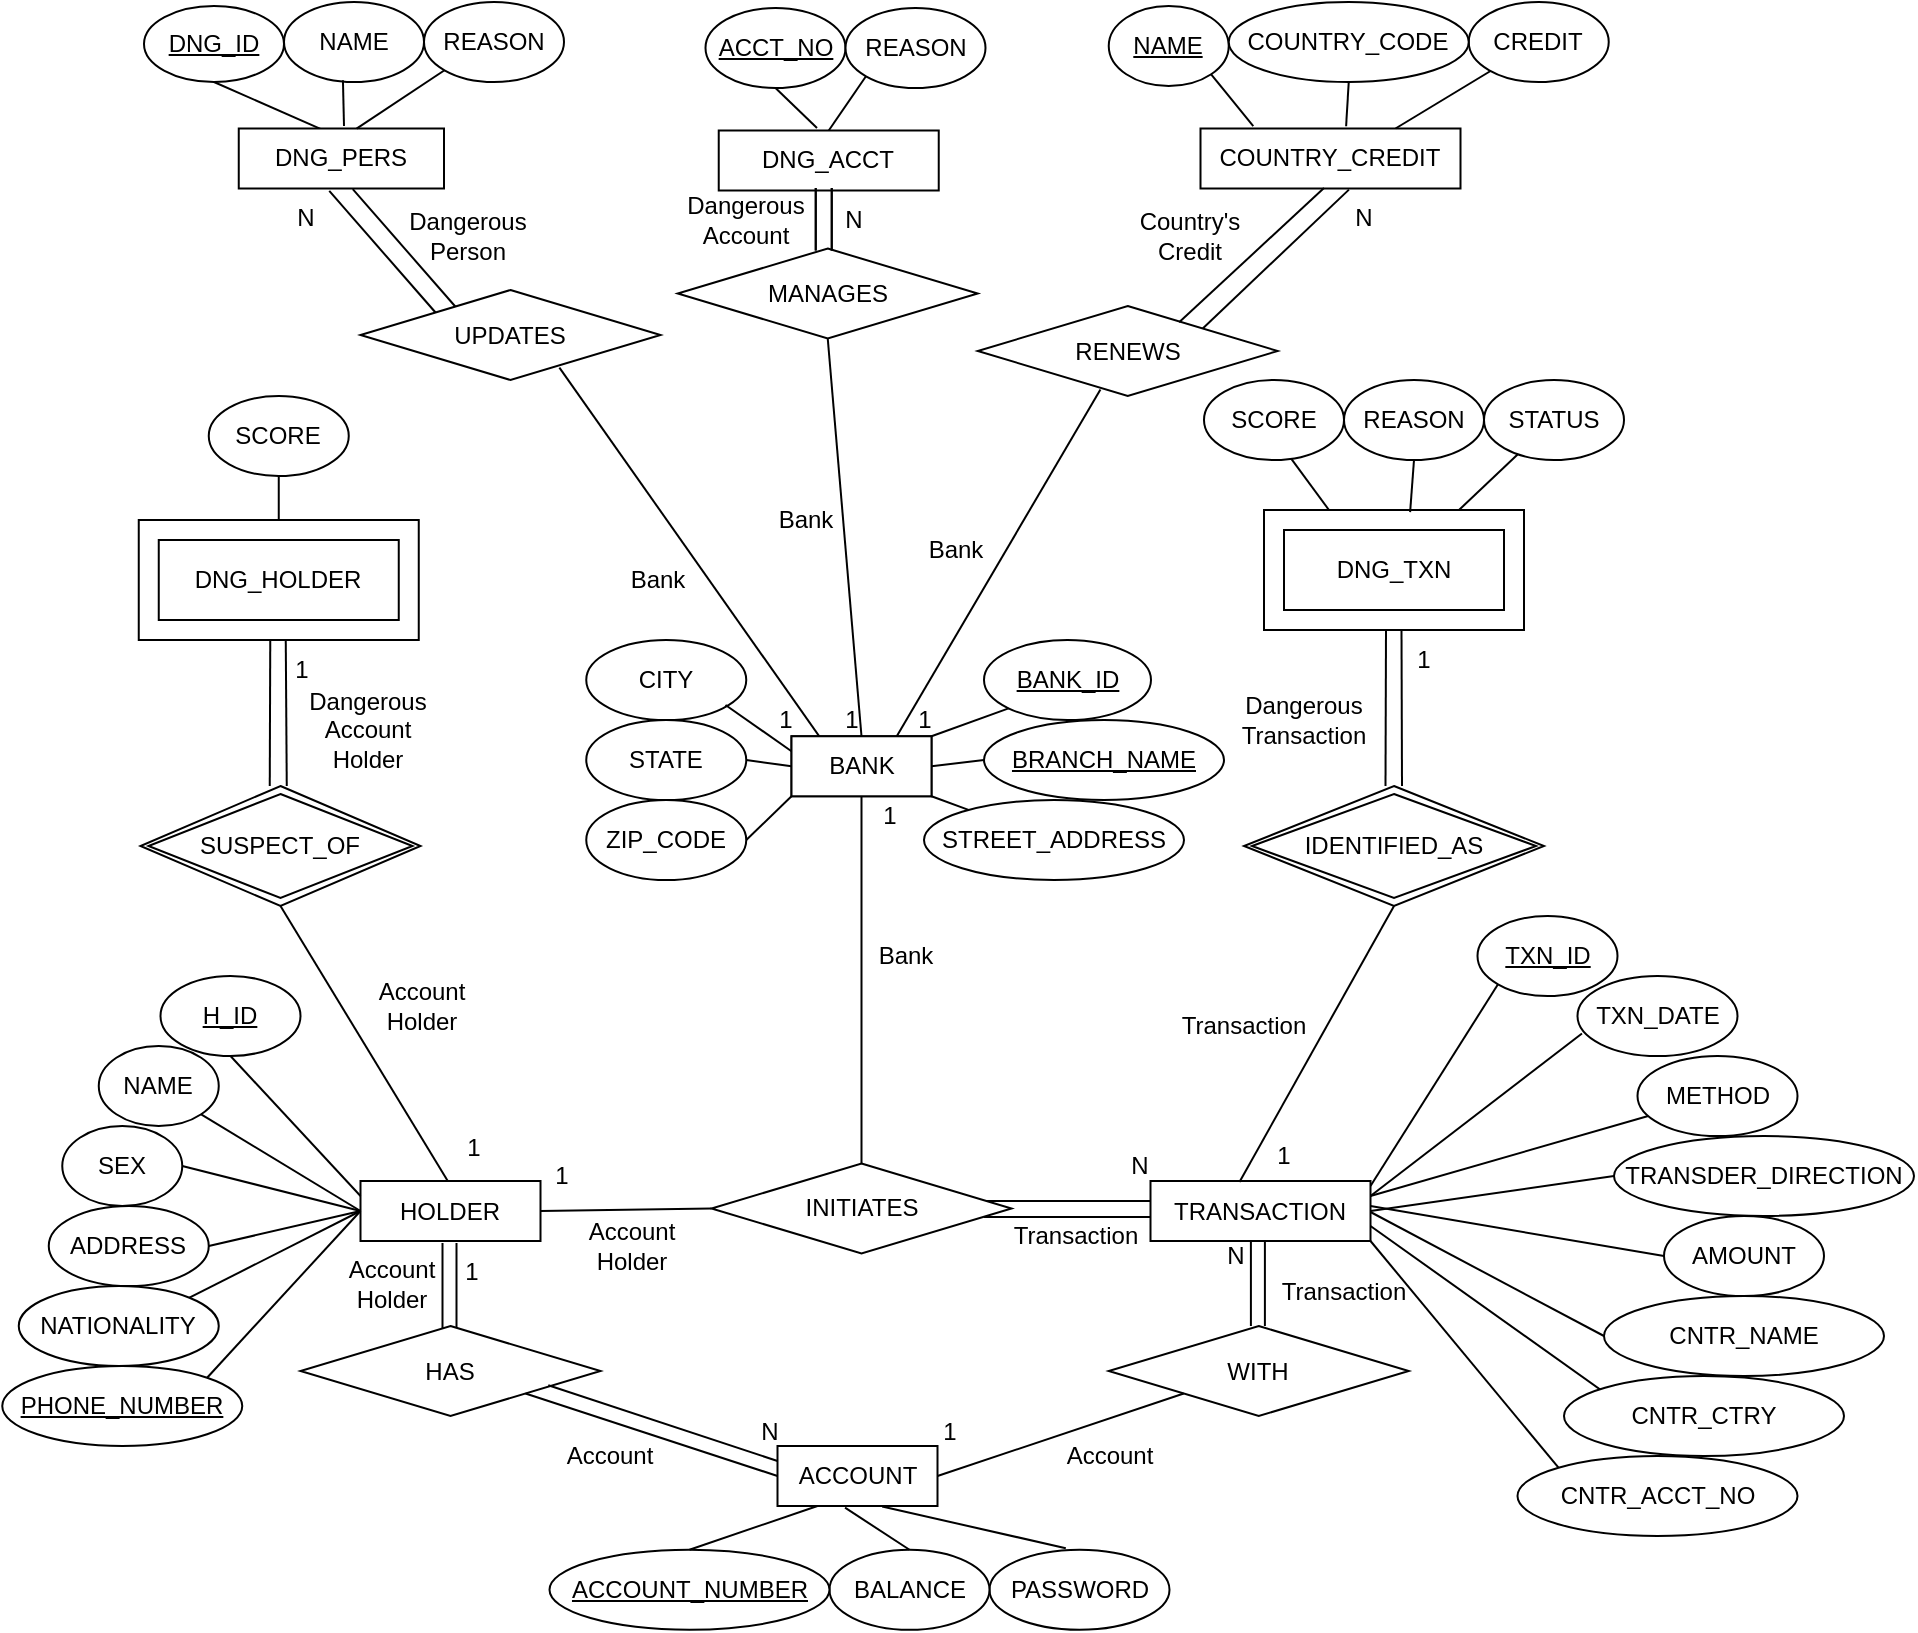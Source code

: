<mxfile>
    <diagram id="R2lEEEUBdFMjLlhIrx00" name="Page-1">
        <mxGraphModel dx="700" dy="696" grid="1" gridSize="10" guides="1" tooltips="1" connect="1" arrows="1" fold="1" page="1" pageScale="1" pageWidth="1600" pageHeight="1200" math="0" shadow="0" extFonts="Permanent Marker^https://fonts.googleapis.com/css?family=Permanent+Marker">
            <root>
                <mxCell id="0"/>
                <mxCell id="1" parent="0"/>
                <mxCell id="DN5Ws5FPOZln9WLRhXQ_-127" value="" style="endArrow=none;html=1;rounded=0;entryX=1;entryY=0.25;entryDx=0;entryDy=0;exitX=0.028;exitY=0.718;exitDx=0;exitDy=0;exitPerimeter=0;" parent="1" source="3yiW9DCszIMpmvs_9DkM-29" target="DN5Ws5FPOZln9WLRhXQ_-69" edge="1">
                    <mxGeometry width="50" height="50" relative="1" as="geometry">
                        <mxPoint x="1130" y="720" as="sourcePoint"/>
                        <mxPoint x="951.01" y="767.21" as="targetPoint"/>
                    </mxGeometry>
                </mxCell>
                <mxCell id="DN5Ws5FPOZln9WLRhXQ_-132" value="" style="endArrow=none;html=1;rounded=0;entryX=1;entryY=0.25;entryDx=0;entryDy=0;startArrow=none;" parent="1" source="3yiW9DCszIMpmvs_9DkM-31" target="DN5Ws5FPOZln9WLRhXQ_-69" edge="1">
                    <mxGeometry width="50" height="50" relative="1" as="geometry">
                        <mxPoint x="993.25" y="880" as="sourcePoint"/>
                        <mxPoint x="973.23" y="771.68" as="targetPoint"/>
                    </mxGeometry>
                </mxCell>
                <mxCell id="DN5Ws5FPOZln9WLRhXQ_-134" value="" style="endArrow=none;html=1;rounded=0;exitX=0;exitY=1;exitDx=0;exitDy=0;" parent="1" source="3yiW9DCszIMpmvs_9DkM-60" edge="1">
                    <mxGeometry width="50" height="50" relative="1" as="geometry">
                        <mxPoint x="833.25" y="690" as="sourcePoint"/>
                        <mxPoint x="1033.25" y="760" as="targetPoint"/>
                    </mxGeometry>
                </mxCell>
                <mxCell id="DN5Ws5FPOZln9WLRhXQ_-130" value="" style="endArrow=none;html=1;rounded=0;exitX=0.45;exitY=0.969;exitDx=0;exitDy=0;entryX=1;entryY=0.75;entryDx=0;entryDy=0;exitPerimeter=0;" parent="1" source="DN5Ws5FPOZln9WLRhXQ_-21" target="DN5Ws5FPOZln9WLRhXQ_-69" edge="1">
                    <mxGeometry width="50" height="50" relative="1" as="geometry">
                        <mxPoint x="1150.33" y="691.68" as="sourcePoint"/>
                        <mxPoint x="987.75" y="770" as="targetPoint"/>
                    </mxGeometry>
                </mxCell>
                <mxCell id="DN5Ws5FPOZln9WLRhXQ_-131" value="" style="endArrow=none;html=1;rounded=0;exitX=0;exitY=0.5;exitDx=0;exitDy=0;" parent="1" source="DN5Ws5FPOZln9WLRhXQ_-30" edge="1">
                    <mxGeometry width="50" height="50" relative="1" as="geometry">
                        <mxPoint x="1083.753" y="664.393" as="sourcePoint"/>
                        <mxPoint x="1033.25" y="773" as="targetPoint"/>
                    </mxGeometry>
                </mxCell>
                <mxCell id="3yiW9DCszIMpmvs_9DkM-1" value="HOLDER" style="rounded=0;whiteSpace=wrap;html=1;" parent="1" vertex="1">
                    <mxGeometry x="528.25" y="757.5" width="90" height="30" as="geometry"/>
                </mxCell>
                <mxCell id="3yiW9DCszIMpmvs_9DkM-3" value="COUNTRY_CREDIT" style="rounded=0;whiteSpace=wrap;html=1;" parent="1" vertex="1">
                    <mxGeometry x="948.25" y="231.25" width="130" height="30" as="geometry"/>
                </mxCell>
                <mxCell id="3yiW9DCszIMpmvs_9DkM-6" value="ACCOUNT" style="rounded=0;whiteSpace=wrap;html=1;" parent="1" vertex="1">
                    <mxGeometry x="736.75" y="890" width="80" height="30" as="geometry"/>
                </mxCell>
                <mxCell id="3yiW9DCszIMpmvs_9DkM-7" value="BANK" style="rounded=0;whiteSpace=wrap;html=1;" parent="1" vertex="1">
                    <mxGeometry x="743.75" y="535.13" width="70" height="30" as="geometry"/>
                </mxCell>
                <mxCell id="3yiW9DCszIMpmvs_9DkM-12" value="H_ID" style="ellipse;whiteSpace=wrap;html=1;rounded=0;shadow=0;labelBackgroundColor=none;labelBorderColor=none;sketch=0;fontStyle=4" parent="1" vertex="1">
                    <mxGeometry x="428.25" y="655" width="70" height="40" as="geometry"/>
                </mxCell>
                <mxCell id="3yiW9DCszIMpmvs_9DkM-13" value="NAME" style="ellipse;whiteSpace=wrap;html=1;rounded=0;shadow=0;labelBackgroundColor=none;labelBorderColor=none;sketch=0;" parent="1" vertex="1">
                    <mxGeometry x="397.38" y="690" width="60" height="40" as="geometry"/>
                </mxCell>
                <mxCell id="3yiW9DCszIMpmvs_9DkM-14" value="NATIONALITY" style="ellipse;whiteSpace=wrap;html=1;rounded=0;shadow=0;labelBackgroundColor=none;labelBorderColor=none;sketch=0;" parent="1" vertex="1">
                    <mxGeometry x="357.38" y="810" width="100" height="40" as="geometry"/>
                </mxCell>
                <mxCell id="3yiW9DCszIMpmvs_9DkM-27" value="PASSWORD" style="ellipse;whiteSpace=wrap;html=1;rounded=0;shadow=0;labelBackgroundColor=none;labelBorderColor=none;sketch=0;" parent="1" vertex="1">
                    <mxGeometry x="842.75" y="941.87" width="90" height="40" as="geometry"/>
                </mxCell>
                <mxCell id="3yiW9DCszIMpmvs_9DkM-29" value="TXN_DATE" style="ellipse;whiteSpace=wrap;html=1;rounded=0;shadow=0;labelBackgroundColor=none;labelBorderColor=none;sketch=0;" parent="1" vertex="1">
                    <mxGeometry x="1136.75" y="655" width="80" height="40" as="geometry"/>
                </mxCell>
                <mxCell id="3yiW9DCszIMpmvs_9DkM-30" value="AMOUNT" style="ellipse;whiteSpace=wrap;html=1;rounded=0;shadow=0;labelBackgroundColor=none;labelBorderColor=none;sketch=0;" parent="1" vertex="1">
                    <mxGeometry x="1180" y="775" width="80" height="40" as="geometry"/>
                </mxCell>
                <mxCell id="3yiW9DCszIMpmvs_9DkM-56" value="" style="endArrow=none;html=1;rounded=0;exitX=0.5;exitY=1;exitDx=0;exitDy=0;entryX=0.423;entryY=0.044;entryDx=0;entryDy=0;entryPerimeter=0;" parent="1" source="DN5Ws5FPOZln9WLRhXQ_-254" target="DN5Ws5FPOZln9WLRhXQ_-88" edge="1">
                    <mxGeometry width="50" height="50" relative="1" as="geometry">
                        <mxPoint x="693.25" y="72.5" as="sourcePoint"/>
                        <mxPoint x="510" y="230" as="targetPoint"/>
                        <Array as="points"/>
                    </mxGeometry>
                </mxCell>
                <mxCell id="3yiW9DCszIMpmvs_9DkM-60" value="TXN_ID" style="ellipse;whiteSpace=wrap;html=1;rounded=0;shadow=0;labelBackgroundColor=none;labelBorderColor=none;sketch=0;fontStyle=4" parent="1" vertex="1">
                    <mxGeometry x="1086.75" y="625" width="70" height="40" as="geometry"/>
                </mxCell>
                <mxCell id="7zT6gZfM_LvfLLDX_BZt-2" value="" style="endArrow=none;html=1;rounded=0;exitX=0;exitY=0.5;exitDx=0;exitDy=0;entryX=1;entryY=0.5;entryDx=0;entryDy=0;" parent="1" source="3yiW9DCszIMpmvs_9DkM-1" target="7zT6gZfM_LvfLLDX_BZt-7" edge="1">
                    <mxGeometry width="50" height="50" relative="1" as="geometry">
                        <mxPoint x="488.25" y="773.75" as="sourcePoint"/>
                        <mxPoint x="428.25" y="718.75" as="targetPoint"/>
                    </mxGeometry>
                </mxCell>
                <mxCell id="7zT6gZfM_LvfLLDX_BZt-3" value="" style="endArrow=none;html=1;rounded=0;exitX=0.5;exitY=1;exitDx=0;exitDy=0;entryX=0;entryY=0.25;entryDx=0;entryDy=0;" parent="1" source="3yiW9DCszIMpmvs_9DkM-12" target="3yiW9DCszIMpmvs_9DkM-1" edge="1">
                    <mxGeometry width="50" height="50" relative="1" as="geometry">
                        <mxPoint x="538.25" y="1093.75" as="sourcePoint"/>
                        <mxPoint x="488.25" y="773.75" as="targetPoint"/>
                    </mxGeometry>
                </mxCell>
                <mxCell id="7zT6gZfM_LvfLLDX_BZt-4" value="" style="endArrow=none;html=1;rounded=0;entryX=0;entryY=0.5;entryDx=0;entryDy=0;exitX=1;exitY=0;exitDx=0;exitDy=0;" parent="1" source="3yiW9DCszIMpmvs_9DkM-14" target="3yiW9DCszIMpmvs_9DkM-1" edge="1">
                    <mxGeometry width="50" height="50" relative="1" as="geometry">
                        <mxPoint x="433.25" y="804" as="sourcePoint"/>
                        <mxPoint x="488.25" y="781.25" as="targetPoint"/>
                    </mxGeometry>
                </mxCell>
                <mxCell id="7zT6gZfM_LvfLLDX_BZt-6" value="PHONE_NUMBER" style="ellipse;whiteSpace=wrap;html=1;fontStyle=4" parent="1" vertex="1">
                    <mxGeometry x="349.13" y="850" width="120" height="40" as="geometry"/>
                </mxCell>
                <mxCell id="7zT6gZfM_LvfLLDX_BZt-7" value="ADDRESS" style="ellipse;whiteSpace=wrap;html=1;rounded=0;shadow=0;labelBackgroundColor=none;labelBorderColor=none;sketch=0;" parent="1" vertex="1">
                    <mxGeometry x="372.38" y="770" width="80" height="40" as="geometry"/>
                </mxCell>
                <mxCell id="7zT6gZfM_LvfLLDX_BZt-8" value="" style="endArrow=none;html=1;rounded=0;exitX=0;exitY=0.5;exitDx=0;exitDy=0;entryX=1;entryY=0;entryDx=0;entryDy=0;" parent="1" source="3yiW9DCszIMpmvs_9DkM-1" target="7zT6gZfM_LvfLLDX_BZt-6" edge="1">
                    <mxGeometry width="50" height="50" relative="1" as="geometry">
                        <mxPoint x="523.25" y="780" as="sourcePoint"/>
                        <mxPoint x="443.25" y="823.75" as="targetPoint"/>
                    </mxGeometry>
                </mxCell>
                <mxCell id="7zT6gZfM_LvfLLDX_BZt-10" value="" style="endArrow=none;html=1;rounded=0;exitX=1;exitY=1;exitDx=0;exitDy=0;entryX=0;entryY=0.5;entryDx=0;entryDy=0;" parent="1" source="3yiW9DCszIMpmvs_9DkM-13" target="3yiW9DCszIMpmvs_9DkM-1" edge="1">
                    <mxGeometry width="50" height="50" relative="1" as="geometry">
                        <mxPoint x="648.25" y="1123.75" as="sourcePoint"/>
                        <mxPoint x="488.25" y="773.75" as="targetPoint"/>
                    </mxGeometry>
                </mxCell>
                <mxCell id="7zT6gZfM_LvfLLDX_BZt-33" value="BALANCE" style="ellipse;whiteSpace=wrap;html=1;" parent="1" vertex="1">
                    <mxGeometry x="762.75" y="941.87" width="80" height="40" as="geometry"/>
                </mxCell>
                <mxCell id="7zT6gZfM_LvfLLDX_BZt-34" value="&lt;span style=&quot;text-decoration-line: underline;&quot;&gt;ACCOUNT_NUMBER&lt;/span&gt;" style="ellipse;whiteSpace=wrap;html=1;" parent="1" vertex="1">
                    <mxGeometry x="622.75" y="941.87" width="140" height="40" as="geometry"/>
                </mxCell>
                <mxCell id="7zT6gZfM_LvfLLDX_BZt-38" value="" style="endArrow=none;html=1;rounded=0;exitX=0.5;exitY=0;exitDx=0;exitDy=0;entryX=0.422;entryY=1.028;entryDx=0;entryDy=0;entryPerimeter=0;" parent="1" source="7zT6gZfM_LvfLLDX_BZt-33" target="3yiW9DCszIMpmvs_9DkM-6" edge="1">
                    <mxGeometry width="50" height="50" relative="1" as="geometry">
                        <mxPoint x="414.75" y="935" as="sourcePoint"/>
                        <mxPoint x="759" y="951.87" as="targetPoint"/>
                    </mxGeometry>
                </mxCell>
                <mxCell id="7zT6gZfM_LvfLLDX_BZt-39" value="" style="endArrow=none;html=1;rounded=0;exitX=0.5;exitY=0;exitDx=0;exitDy=0;entryX=0.25;entryY=1;entryDx=0;entryDy=0;" parent="1" source="7zT6gZfM_LvfLLDX_BZt-34" target="3yiW9DCszIMpmvs_9DkM-6" edge="1">
                    <mxGeometry width="50" height="50" relative="1" as="geometry">
                        <mxPoint x="399.23" y="1068.98" as="sourcePoint"/>
                        <mxPoint x="742" y="921.87" as="targetPoint"/>
                    </mxGeometry>
                </mxCell>
                <mxCell id="7zT6gZfM_LvfLLDX_BZt-76" value="RENEWS" style="rhombus;whiteSpace=wrap;html=1;rounded=0;shadow=0;labelBackgroundColor=none;labelBorderColor=none;sketch=0;" parent="1" vertex="1">
                    <mxGeometry x="836.87" y="320" width="150" height="45" as="geometry"/>
                </mxCell>
                <mxCell id="DN5Ws5FPOZln9WLRhXQ_-19" value="CNTR_ACCT_NO" style="ellipse;whiteSpace=wrap;html=1;rounded=0;shadow=0;labelBackgroundColor=none;labelBorderColor=none;sketch=0;" parent="1" vertex="1">
                    <mxGeometry x="1106.75" y="895" width="140" height="40" as="geometry"/>
                </mxCell>
                <mxCell id="DN5Ws5FPOZln9WLRhXQ_-21" value="CNTR_CTRY" style="ellipse;whiteSpace=wrap;html=1;rounded=0;shadow=0;labelBackgroundColor=none;labelBorderColor=none;sketch=0;" parent="1" vertex="1">
                    <mxGeometry x="1130" y="855" width="140" height="40" as="geometry"/>
                </mxCell>
                <mxCell id="DN5Ws5FPOZln9WLRhXQ_-30" value="CNTR_NAME" style="ellipse;whiteSpace=wrap;html=1;rounded=0;shadow=0;labelBackgroundColor=none;labelBorderColor=none;sketch=0;" parent="1" vertex="1">
                    <mxGeometry x="1150" y="815" width="140" height="40" as="geometry"/>
                </mxCell>
                <mxCell id="DN5Ws5FPOZln9WLRhXQ_-37" value="NAME" style="ellipse;whiteSpace=wrap;html=1;rounded=0;shadow=0;labelBackgroundColor=none;labelBorderColor=none;sketch=0;" parent="1" vertex="1">
                    <mxGeometry x="490" y="168" width="70" height="40" as="geometry"/>
                </mxCell>
                <mxCell id="DN5Ws5FPOZln9WLRhXQ_-51" value="" style="endArrow=none;html=1;rounded=0;exitX=0.5;exitY=1;exitDx=0;exitDy=0;entryX=0.663;entryY=0.862;entryDx=0;entryDy=0;entryPerimeter=0;" parent="1" source="3yiW9DCszIMpmvs_9DkM-7" target="DN5Ws5FPOZln9WLRhXQ_-99" edge="1">
                    <mxGeometry width="50" height="50" relative="1" as="geometry">
                        <mxPoint x="747.12" y="38.13" as="sourcePoint"/>
                        <mxPoint x="649.12" y="89.38" as="targetPoint"/>
                    </mxGeometry>
                </mxCell>
                <mxCell id="DN5Ws5FPOZln9WLRhXQ_-52" value="" style="endArrow=none;html=1;rounded=0;exitX=0.5;exitY=1;exitDx=0;exitDy=0;entryX=0.409;entryY=0.929;entryDx=0;entryDy=0;entryPerimeter=0;" parent="1" source="3yiW9DCszIMpmvs_9DkM-7" target="7zT6gZfM_LvfLLDX_BZt-76" edge="1">
                    <mxGeometry width="50" height="50" relative="1" as="geometry">
                        <mxPoint x="772.12" y="48.13" as="sourcePoint"/>
                        <mxPoint x="900" y="360" as="targetPoint"/>
                    </mxGeometry>
                </mxCell>
                <mxCell id="DN5Ws5FPOZln9WLRhXQ_-69" value="TRANSACTION" style="rounded=0;whiteSpace=wrap;html=1;" parent="1" vertex="1">
                    <mxGeometry x="923.25" y="757.5" width="110" height="30" as="geometry"/>
                </mxCell>
                <mxCell id="DN5Ws5FPOZln9WLRhXQ_-71" value="INITIATES" style="rhombus;whiteSpace=wrap;html=1;rounded=0;shadow=0;labelBackgroundColor=none;labelBorderColor=none;sketch=0;" parent="1" vertex="1">
                    <mxGeometry x="703.75" y="748.75" width="150" height="45" as="geometry"/>
                </mxCell>
                <mxCell id="DN5Ws5FPOZln9WLRhXQ_-72" value="" style="verticalLabelPosition=bottom;verticalAlign=top;html=1;shape=mxgraph.basic.frame;dx=10;" parent="1" vertex="1">
                    <mxGeometry x="417.38" y="427" width="140" height="60" as="geometry"/>
                </mxCell>
                <mxCell id="DN5Ws5FPOZln9WLRhXQ_-73" value="" style="verticalLabelPosition=bottom;verticalAlign=top;html=1;shape=mxgraph.basic.frame;dx=10;" parent="1" vertex="1">
                    <mxGeometry x="980" y="422" width="130" height="60" as="geometry"/>
                </mxCell>
                <mxCell id="DN5Ws5FPOZln9WLRhXQ_-74" value="HAS" style="rhombus;whiteSpace=wrap;html=1;rounded=0;shadow=0;labelBackgroundColor=none;labelBorderColor=none;sketch=0;" parent="1" vertex="1">
                    <mxGeometry x="498.25" y="830" width="150" height="45" as="geometry"/>
                </mxCell>
                <mxCell id="DN5Ws5FPOZln9WLRhXQ_-75" value="DNG_HOLDER" style="text;html=1;strokeColor=none;fillColor=none;align=center;verticalAlign=middle;whiteSpace=wrap;rounded=0;" parent="1" vertex="1">
                    <mxGeometry x="457.38" y="442" width="60" height="30" as="geometry"/>
                </mxCell>
                <mxCell id="DN5Ws5FPOZln9WLRhXQ_-76" value="DNG_TXN" style="text;html=1;strokeColor=none;fillColor=none;align=center;verticalAlign=middle;whiteSpace=wrap;rounded=0;" parent="1" vertex="1">
                    <mxGeometry x="1014.5" y="437" width="60" height="30" as="geometry"/>
                </mxCell>
                <mxCell id="DN5Ws5FPOZln9WLRhXQ_-77" value="DNG_ACCT" style="rounded=0;whiteSpace=wrap;html=1;" parent="1" vertex="1">
                    <mxGeometry x="707.37" y="232.25" width="110" height="30" as="geometry"/>
                </mxCell>
                <mxCell id="DN5Ws5FPOZln9WLRhXQ_-86" value="" style="endArrow=none;html=1;rounded=0;exitX=0.5;exitY=1;exitDx=0;exitDy=0;entryX=0.5;entryY=0;entryDx=0;entryDy=0;" parent="1" edge="1">
                    <mxGeometry width="50" height="50" relative="1" as="geometry">
                        <mxPoint x="755.87" y="261.0" as="sourcePoint"/>
                        <mxPoint x="755.87" y="292.25" as="targetPoint"/>
                    </mxGeometry>
                </mxCell>
                <mxCell id="DN5Ws5FPOZln9WLRhXQ_-88" value="DNG_PERS" style="rounded=0;whiteSpace=wrap;html=1;" parent="1" vertex="1">
                    <mxGeometry x="467.38" y="231.25" width="102.62" height="30" as="geometry"/>
                </mxCell>
                <mxCell id="DN5Ws5FPOZln9WLRhXQ_-99" value="UPDATES" style="rhombus;whiteSpace=wrap;html=1;rounded=0;shadow=0;labelBackgroundColor=none;labelBorderColor=none;sketch=0;" parent="1" vertex="1">
                    <mxGeometry x="528.25" y="312" width="150" height="45" as="geometry"/>
                </mxCell>
                <mxCell id="DN5Ws5FPOZln9WLRhXQ_-107" value="MANAGES" style="rhombus;whiteSpace=wrap;html=1;rounded=0;shadow=0;labelBackgroundColor=none;labelBorderColor=none;sketch=0;" parent="1" vertex="1">
                    <mxGeometry x="686.87" y="291.25" width="150" height="45" as="geometry"/>
                </mxCell>
                <mxCell id="DN5Ws5FPOZln9WLRhXQ_-114" value="SUSPECT_OF" style="shape=rhombus;double=1;perimeter=rhombusPerimeter;whiteSpace=wrap;html=1;align=center;" parent="1" vertex="1">
                    <mxGeometry x="418.25" y="560" width="140" height="60" as="geometry"/>
                </mxCell>
                <mxCell id="DN5Ws5FPOZln9WLRhXQ_-115" value="IDENTIFIED_AS" style="shape=rhombus;double=1;perimeter=rhombusPerimeter;whiteSpace=wrap;html=1;align=center;" parent="1" vertex="1">
                    <mxGeometry x="970" y="560" width="150" height="60" as="geometry"/>
                </mxCell>
                <mxCell id="DN5Ws5FPOZln9WLRhXQ_-122" value="" style="endArrow=none;html=1;rounded=0;entryX=0.5;entryY=0;entryDx=0;entryDy=0;" parent="1" edge="1">
                    <mxGeometry width="50" height="50" relative="1" as="geometry">
                        <mxPoint x="576.25" y="788.5" as="sourcePoint"/>
                        <mxPoint x="576.25" y="831" as="targetPoint"/>
                    </mxGeometry>
                </mxCell>
                <mxCell id="DN5Ws5FPOZln9WLRhXQ_-124" value="" style="endArrow=none;html=1;rounded=0;exitX=1;exitY=0.5;exitDx=0;exitDy=0;entryX=0;entryY=0.5;entryDx=0;entryDy=0;" parent="1" source="3yiW9DCszIMpmvs_9DkM-1" target="DN5Ws5FPOZln9WLRhXQ_-71" edge="1">
                    <mxGeometry width="50" height="50" relative="1" as="geometry">
                        <mxPoint x="553.25" y="680" as="sourcePoint"/>
                        <mxPoint x="605.75" y="767.5" as="targetPoint"/>
                    </mxGeometry>
                </mxCell>
                <mxCell id="DN5Ws5FPOZln9WLRhXQ_-125" value="" style="endArrow=none;html=1;rounded=0;exitX=1;exitY=0.5;exitDx=0;exitDy=0;entryX=0;entryY=0.5;entryDx=0;entryDy=0;" parent="1" edge="1">
                    <mxGeometry width="50" height="50" relative="1" as="geometry">
                        <mxPoint x="841" y="767.5" as="sourcePoint"/>
                        <mxPoint x="923.25" y="767.5" as="targetPoint"/>
                    </mxGeometry>
                </mxCell>
                <mxCell id="DN5Ws5FPOZln9WLRhXQ_-126" value="" style="endArrow=none;html=1;rounded=0;exitX=0;exitY=0.5;exitDx=0;exitDy=0;" parent="1" source="3yiW9DCszIMpmvs_9DkM-30" edge="1">
                    <mxGeometry width="50" height="50" relative="1" as="geometry">
                        <mxPoint x="1140" y="780" as="sourcePoint"/>
                        <mxPoint x="1033.25" y="770" as="targetPoint"/>
                    </mxGeometry>
                </mxCell>
                <mxCell id="DN5Ws5FPOZln9WLRhXQ_-128" value="" style="endArrow=none;html=1;rounded=0;exitX=0;exitY=0;exitDx=0;exitDy=0;entryX=1;entryY=1;entryDx=0;entryDy=0;" parent="1" source="DN5Ws5FPOZln9WLRhXQ_-19" target="DN5Ws5FPOZln9WLRhXQ_-69" edge="1">
                    <mxGeometry width="50" height="50" relative="1" as="geometry">
                        <mxPoint x="923.25" y="690" as="sourcePoint"/>
                        <mxPoint x="973.23" y="771.68" as="targetPoint"/>
                    </mxGeometry>
                </mxCell>
                <mxCell id="DN5Ws5FPOZln9WLRhXQ_-129" value="" style="endArrow=none;html=1;rounded=0;exitX=0;exitY=0.5;exitDx=0;exitDy=0;entryX=1;entryY=0.5;entryDx=0;entryDy=0;" parent="1" source="tzNfzf9yp9ZlYdevH18b-5" target="DN5Ws5FPOZln9WLRhXQ_-69" edge="1">
                    <mxGeometry width="50" height="50" relative="1" as="geometry">
                        <mxPoint x="1243.25" y="770" as="sourcePoint"/>
                        <mxPoint x="987.75" y="770" as="targetPoint"/>
                    </mxGeometry>
                </mxCell>
                <mxCell id="DN5Ws5FPOZln9WLRhXQ_-138" value="" style="endArrow=none;html=1;rounded=0;entryX=0.375;entryY=0.056;entryDx=0;entryDy=0;entryPerimeter=0;" parent="1" edge="1">
                    <mxGeometry width="50" height="50" relative="1" as="geometry">
                        <mxPoint x="1041" y="482" as="sourcePoint"/>
                        <mxPoint x="1040.75" y="560" as="targetPoint"/>
                    </mxGeometry>
                </mxCell>
                <mxCell id="DN5Ws5FPOZln9WLRhXQ_-139" value="" style="endArrow=none;html=1;rounded=0;" parent="1" edge="1">
                    <mxGeometry width="50" height="50" relative="1" as="geometry">
                        <mxPoint x="1048.75" y="482" as="sourcePoint"/>
                        <mxPoint x="1049" y="560" as="targetPoint"/>
                    </mxGeometry>
                </mxCell>
                <mxCell id="DN5Ws5FPOZln9WLRhXQ_-143" value="" style="endArrow=none;html=1;rounded=0;entryX=0.375;entryY=0.056;entryDx=0;entryDy=0;entryPerimeter=0;exitX=0.5;exitY=1;exitDx=0;exitDy=0;" parent="1" source="DN5Ws5FPOZln9WLRhXQ_-114" edge="1">
                    <mxGeometry width="50" height="50" relative="1" as="geometry">
                        <mxPoint x="572.13" y="595.82" as="sourcePoint"/>
                        <mxPoint x="571.88" y="757.5" as="targetPoint"/>
                    </mxGeometry>
                </mxCell>
                <mxCell id="DN5Ws5FPOZln9WLRhXQ_-145" value="" style="endArrow=none;html=1;rounded=0;entryX=0.375;entryY=0.056;entryDx=0;entryDy=0;entryPerimeter=0;" parent="1" edge="1">
                    <mxGeometry width="50" height="50" relative="1" as="geometry">
                        <mxPoint x="483.13" y="487" as="sourcePoint"/>
                        <mxPoint x="482.88" y="560" as="targetPoint"/>
                    </mxGeometry>
                </mxCell>
                <mxCell id="DN5Ws5FPOZln9WLRhXQ_-146" value="" style="endArrow=none;html=1;rounded=0;" parent="1" edge="1">
                    <mxGeometry width="50" height="50" relative="1" as="geometry">
                        <mxPoint x="490.88" y="487" as="sourcePoint"/>
                        <mxPoint x="491.38" y="560" as="targetPoint"/>
                    </mxGeometry>
                </mxCell>
                <mxCell id="DN5Ws5FPOZln9WLRhXQ_-151" value="" style="endArrow=none;html=1;rounded=0;exitX=0.5;exitY=1;exitDx=0;exitDy=0;" parent="1" source="DN5Ws5FPOZln9WLRhXQ_-233" edge="1">
                    <mxGeometry width="50" height="50" relative="1" as="geometry">
                        <mxPoint x="884.87" y="280.75" as="sourcePoint"/>
                        <mxPoint x="756.5" y="231" as="targetPoint"/>
                    </mxGeometry>
                </mxCell>
                <mxCell id="DN5Ws5FPOZln9WLRhXQ_-153" value="" style="endArrow=none;html=1;rounded=0;exitX=1;exitY=1;exitDx=0;exitDy=0;entryX=0;entryY=0.5;entryDx=0;entryDy=0;" parent="1" source="DN5Ws5FPOZln9WLRhXQ_-74" target="3yiW9DCszIMpmvs_9DkM-6" edge="1">
                    <mxGeometry width="50" height="50" relative="1" as="geometry">
                        <mxPoint x="569.5" y="875" as="sourcePoint"/>
                        <mxPoint x="730" y="940" as="targetPoint"/>
                    </mxGeometry>
                </mxCell>
                <mxCell id="DN5Ws5FPOZln9WLRhXQ_-154" value="" style="endArrow=none;html=1;rounded=0;entryX=0.654;entryY=1.008;entryDx=0;entryDy=0;exitX=0.424;exitY=-0.019;exitDx=0;exitDy=0;exitPerimeter=0;entryPerimeter=0;" parent="1" source="3yiW9DCszIMpmvs_9DkM-27" target="3yiW9DCszIMpmvs_9DkM-6" edge="1">
                    <mxGeometry width="50" height="50" relative="1" as="geometry">
                        <mxPoint x="492.25" y="961.87" as="sourcePoint"/>
                        <mxPoint x="547.25" y="899.37" as="targetPoint"/>
                    </mxGeometry>
                </mxCell>
                <mxCell id="DN5Ws5FPOZln9WLRhXQ_-156" value="" style="endArrow=none;html=1;rounded=0;entryX=0.375;entryY=0.056;entryDx=0;entryDy=0;entryPerimeter=0;exitX=0.5;exitY=1;exitDx=0;exitDy=0;" parent="1" source="DN5Ws5FPOZln9WLRhXQ_-115" edge="1">
                    <mxGeometry width="50" height="50" relative="1" as="geometry">
                        <mxPoint x="970" y="630" as="sourcePoint"/>
                        <mxPoint x="967.75" y="758" as="targetPoint"/>
                    </mxGeometry>
                </mxCell>
                <mxCell id="DN5Ws5FPOZln9WLRhXQ_-158" value="" style="endArrow=none;html=1;rounded=0;exitX=0.5;exitY=1;exitDx=0;exitDy=0;entryX=0.5;entryY=0;entryDx=0;entryDy=0;" parent="1" edge="1">
                    <mxGeometry width="50" height="50" relative="1" as="geometry">
                        <mxPoint x="763.87" y="261.0" as="sourcePoint"/>
                        <mxPoint x="763.87" y="292.25" as="targetPoint"/>
                    </mxGeometry>
                </mxCell>
                <mxCell id="DN5Ws5FPOZln9WLRhXQ_-159" value="" style="endArrow=none;html=1;rounded=0;entryX=0.658;entryY=0.115;entryDx=0;entryDy=0;entryPerimeter=0;" parent="1" edge="1">
                    <mxGeometry width="50" height="50" relative="1" as="geometry">
                        <mxPoint x="1010" y="261" as="sourcePoint"/>
                        <mxPoint x="937.57" y="328.175" as="targetPoint"/>
                    </mxGeometry>
                </mxCell>
                <mxCell id="DN5Ws5FPOZln9WLRhXQ_-160" value="" style="endArrow=none;html=1;rounded=0;exitX=1;exitY=0.5;exitDx=0;exitDy=0;entryX=0;entryY=0.5;entryDx=0;entryDy=0;" parent="1" edge="1">
                    <mxGeometry width="50" height="50" relative="1" as="geometry">
                        <mxPoint x="840" y="775.5" as="sourcePoint"/>
                        <mxPoint x="923" y="775.5" as="targetPoint"/>
                    </mxGeometry>
                </mxCell>
                <mxCell id="DN5Ws5FPOZln9WLRhXQ_-162" value="" style="endArrow=none;html=1;rounded=0;entryX=0.5;entryY=0;entryDx=0;entryDy=0;exitX=0.5;exitY=1;exitDx=0;exitDy=0;" parent="1" source="DN5Ws5FPOZln9WLRhXQ_-222" target="DN5Ws5FPOZln9WLRhXQ_-71" edge="1">
                    <mxGeometry width="50" height="50" relative="1" as="geometry">
                        <mxPoint x="780" y="560" as="sourcePoint"/>
                        <mxPoint x="781.75" y="748.75" as="targetPoint"/>
                    </mxGeometry>
                </mxCell>
                <mxCell id="DN5Ws5FPOZln9WLRhXQ_-165" value="" style="endArrow=none;html=1;rounded=0;entryX=0;entryY=0.25;entryDx=0;entryDy=0;exitX=0.826;exitY=0.658;exitDx=0;exitDy=0;exitPerimeter=0;" parent="1" source="DN5Ws5FPOZln9WLRhXQ_-74" target="3yiW9DCszIMpmvs_9DkM-6" edge="1">
                    <mxGeometry width="50" height="50" relative="1" as="geometry">
                        <mxPoint x="630" y="860" as="sourcePoint"/>
                        <mxPoint x="740" y="940" as="targetPoint"/>
                    </mxGeometry>
                </mxCell>
                <mxCell id="DN5Ws5FPOZln9WLRhXQ_-166" value="" style="endArrow=none;html=1;rounded=0;entryX=0.5;entryY=0;entryDx=0;entryDy=0;" parent="1" edge="1">
                    <mxGeometry width="50" height="50" relative="1" as="geometry">
                        <mxPoint x="569.25" y="788.5" as="sourcePoint"/>
                        <mxPoint x="569.25" y="831" as="targetPoint"/>
                    </mxGeometry>
                </mxCell>
                <mxCell id="DN5Ws5FPOZln9WLRhXQ_-173" value="" style="endArrow=none;html=1;rounded=0;entryX=0.5;entryY=0;entryDx=0;entryDy=0;entryPerimeter=0;exitX=0.5;exitY=1;exitDx=0;exitDy=0;" parent="1" source="DN5Ws5FPOZln9WLRhXQ_-174" target="DN5Ws5FPOZln9WLRhXQ_-72" edge="1">
                    <mxGeometry width="50" height="50" relative="1" as="geometry">
                        <mxPoint x="540" y="410" as="sourcePoint"/>
                        <mxPoint x="522.16" y="436.1" as="targetPoint"/>
                    </mxGeometry>
                </mxCell>
                <mxCell id="DN5Ws5FPOZln9WLRhXQ_-174" value="SCORE" style="ellipse;whiteSpace=wrap;html=1;rounded=0;shadow=0;labelBackgroundColor=none;labelBorderColor=none;sketch=0;" parent="1" vertex="1">
                    <mxGeometry x="452.38" y="365" width="70" height="40" as="geometry"/>
                </mxCell>
                <mxCell id="DN5Ws5FPOZln9WLRhXQ_-176" value="" style="endArrow=none;html=1;rounded=0;exitX=0.5;exitY=1;exitDx=0;exitDy=0;entryX=0.562;entryY=0.018;entryDx=0;entryDy=0;entryPerimeter=0;" parent="1" source="DN5Ws5FPOZln9WLRhXQ_-179" target="DN5Ws5FPOZln9WLRhXQ_-73" edge="1">
                    <mxGeometry width="50" height="50" relative="1" as="geometry">
                        <mxPoint x="1073.25" y="382" as="sourcePoint"/>
                        <mxPoint x="1136.75" y="412" as="targetPoint"/>
                    </mxGeometry>
                </mxCell>
                <mxCell id="DN5Ws5FPOZln9WLRhXQ_-177" value="" style="endArrow=none;html=1;rounded=0;exitX=0.616;exitY=0.968;exitDx=0;exitDy=0;entryX=0;entryY=0;entryDx=32.5;entryDy=0;entryPerimeter=0;exitPerimeter=0;" parent="1" source="DN5Ws5FPOZln9WLRhXQ_-178" target="DN5Ws5FPOZln9WLRhXQ_-73" edge="1">
                    <mxGeometry width="50" height="50" relative="1" as="geometry">
                        <mxPoint x="1011.02" y="383.29" as="sourcePoint"/>
                        <mxPoint x="1033.31" y="422" as="targetPoint"/>
                    </mxGeometry>
                </mxCell>
                <mxCell id="DN5Ws5FPOZln9WLRhXQ_-178" value="SCORE" style="ellipse;whiteSpace=wrap;html=1;rounded=0;shadow=0;labelBackgroundColor=none;labelBorderColor=none;sketch=0;" parent="1" vertex="1">
                    <mxGeometry x="950" y="357" width="70" height="40" as="geometry"/>
                </mxCell>
                <mxCell id="DN5Ws5FPOZln9WLRhXQ_-179" value="REASON" style="ellipse;whiteSpace=wrap;html=1;rounded=0;shadow=0;labelBackgroundColor=none;labelBorderColor=none;sketch=0;" parent="1" vertex="1">
                    <mxGeometry x="1020" y="357" width="70" height="40" as="geometry"/>
                </mxCell>
                <mxCell id="DN5Ws5FPOZln9WLRhXQ_-180" value="1" style="text;html=1;strokeColor=none;fillColor=none;align=center;verticalAlign=middle;whiteSpace=wrap;rounded=0;" parent="1" vertex="1">
                    <mxGeometry x="469.13" y="487" width="60" height="30" as="geometry"/>
                </mxCell>
                <mxCell id="DN5Ws5FPOZln9WLRhXQ_-181" value="1" style="text;html=1;strokeColor=none;fillColor=none;align=center;verticalAlign=middle;whiteSpace=wrap;rounded=0;" parent="1" vertex="1">
                    <mxGeometry x="555" y="726.25" width="60" height="30" as="geometry"/>
                </mxCell>
                <mxCell id="DN5Ws5FPOZln9WLRhXQ_-182" value="1" style="text;html=1;strokeColor=none;fillColor=none;align=center;verticalAlign=middle;whiteSpace=wrap;rounded=0;" parent="1" vertex="1">
                    <mxGeometry x="1030" y="482" width="60" height="30" as="geometry"/>
                </mxCell>
                <mxCell id="DN5Ws5FPOZln9WLRhXQ_-183" value="1" style="text;html=1;strokeColor=none;fillColor=none;align=center;verticalAlign=middle;whiteSpace=wrap;rounded=0;" parent="1" vertex="1">
                    <mxGeometry x="960" y="730" width="60" height="30" as="geometry"/>
                </mxCell>
                <mxCell id="DN5Ws5FPOZln9WLRhXQ_-184" value="1" style="text;html=1;strokeColor=none;fillColor=none;align=center;verticalAlign=middle;whiteSpace=wrap;rounded=0;" parent="1" vertex="1">
                    <mxGeometry x="598.75" y="740" width="60" height="30" as="geometry"/>
                </mxCell>
                <mxCell id="DN5Ws5FPOZln9WLRhXQ_-185" value="1" style="text;html=1;strokeColor=none;fillColor=none;align=center;verticalAlign=middle;whiteSpace=wrap;rounded=0;" parent="1" vertex="1">
                    <mxGeometry x="762.75" y="560" width="60" height="30" as="geometry"/>
                </mxCell>
                <mxCell id="DN5Ws5FPOZln9WLRhXQ_-186" value="N" style="text;html=1;strokeColor=none;fillColor=none;align=center;verticalAlign=middle;whiteSpace=wrap;rounded=0;" parent="1" vertex="1">
                    <mxGeometry x="888.25" y="735" width="60" height="30" as="geometry"/>
                </mxCell>
                <mxCell id="DN5Ws5FPOZln9WLRhXQ_-188" value="N" style="text;html=1;strokeColor=none;fillColor=none;align=center;verticalAlign=middle;whiteSpace=wrap;rounded=0;" parent="1" vertex="1">
                    <mxGeometry x="702.75" y="867.5" width="60" height="30" as="geometry"/>
                </mxCell>
                <mxCell id="DN5Ws5FPOZln9WLRhXQ_-193" value="N" style="text;html=1;strokeColor=none;fillColor=none;align=center;verticalAlign=middle;whiteSpace=wrap;rounded=0;" parent="1" vertex="1">
                    <mxGeometry x="744.87" y="262.25" width="60" height="30" as="geometry"/>
                </mxCell>
                <mxCell id="3yiW9DCszIMpmvs_9DkM-31" value="METHOD" style="ellipse;whiteSpace=wrap;html=1;rounded=0;shadow=0;labelBackgroundColor=none;labelBorderColor=none;sketch=0;" parent="1" vertex="1">
                    <mxGeometry x="1166.75" y="695" width="80" height="40" as="geometry"/>
                </mxCell>
                <mxCell id="DN5Ws5FPOZln9WLRhXQ_-204" value="Account Holder" style="text;html=1;strokeColor=none;fillColor=none;align=center;verticalAlign=middle;whiteSpace=wrap;rounded=0;" parent="1" vertex="1">
                    <mxGeometry x="634.12" y="775" width="60" height="30" as="geometry"/>
                </mxCell>
                <mxCell id="DN5Ws5FPOZln9WLRhXQ_-206" value="Transaction" style="text;html=1;strokeColor=none;fillColor=none;align=center;verticalAlign=middle;whiteSpace=wrap;rounded=0;" parent="1" vertex="1">
                    <mxGeometry x="856.37" y="770" width="60" height="30" as="geometry"/>
                </mxCell>
                <mxCell id="DN5Ws5FPOZln9WLRhXQ_-208" value="Account Holder" style="text;html=1;strokeColor=none;fillColor=none;align=center;verticalAlign=middle;whiteSpace=wrap;rounded=0;" parent="1" vertex="1">
                    <mxGeometry x="529.13" y="655" width="60" height="30" as="geometry"/>
                </mxCell>
                <mxCell id="DN5Ws5FPOZln9WLRhXQ_-209" value="Dangerous&lt;br&gt;Account&lt;br&gt;Holder" style="text;html=1;strokeColor=none;fillColor=none;align=center;verticalAlign=middle;whiteSpace=wrap;rounded=0;" parent="1" vertex="1">
                    <mxGeometry x="502.38" y="517" width="60" height="30" as="geometry"/>
                </mxCell>
                <mxCell id="DN5Ws5FPOZln9WLRhXQ_-210" value="Dangerous&lt;br&gt;Transaction" style="text;html=1;strokeColor=none;fillColor=none;align=center;verticalAlign=middle;whiteSpace=wrap;rounded=0;" parent="1" vertex="1">
                    <mxGeometry x="970" y="512" width="60" height="30" as="geometry"/>
                </mxCell>
                <mxCell id="DN5Ws5FPOZln9WLRhXQ_-211" value="Transaction" style="text;html=1;strokeColor=none;fillColor=none;align=center;verticalAlign=middle;whiteSpace=wrap;rounded=0;" parent="1" vertex="1">
                    <mxGeometry x="940" y="665" width="60" height="30" as="geometry"/>
                </mxCell>
                <mxCell id="DN5Ws5FPOZln9WLRhXQ_-212" value="Account Holder" style="text;html=1;strokeColor=none;fillColor=none;align=center;verticalAlign=middle;whiteSpace=wrap;rounded=0;" parent="1" vertex="1">
                    <mxGeometry x="514.12" y="793.75" width="60" height="30" as="geometry"/>
                </mxCell>
                <mxCell id="DN5Ws5FPOZln9WLRhXQ_-213" value="Account" style="text;html=1;strokeColor=none;fillColor=none;align=center;verticalAlign=middle;whiteSpace=wrap;rounded=0;" parent="1" vertex="1">
                    <mxGeometry x="622.75" y="880" width="60" height="30" as="geometry"/>
                </mxCell>
                <mxCell id="DN5Ws5FPOZln9WLRhXQ_-214" value="Bank" style="text;html=1;strokeColor=none;fillColor=none;align=center;verticalAlign=middle;whiteSpace=wrap;rounded=0;" parent="1" vertex="1">
                    <mxGeometry x="770.75" y="629.62" width="60" height="30" as="geometry"/>
                </mxCell>
                <mxCell id="DN5Ws5FPOZln9WLRhXQ_-219" value="Dangerous&lt;br&gt;Account" style="text;html=1;strokeColor=none;fillColor=none;align=center;verticalAlign=middle;whiteSpace=wrap;rounded=0;" parent="1" vertex="1">
                    <mxGeometry x="694.12" y="262.25" width="54" height="30" as="geometry"/>
                </mxCell>
                <mxCell id="DN5Ws5FPOZln9WLRhXQ_-222" value="BANK" style="rounded=0;whiteSpace=wrap;html=1;" parent="1" vertex="1">
                    <mxGeometry x="743.75" y="535.13" width="70" height="30" as="geometry"/>
                </mxCell>
                <mxCell id="DN5Ws5FPOZln9WLRhXQ_-223" value="&lt;u&gt;NAME&lt;/u&gt;" style="ellipse;whiteSpace=wrap;html=1;rounded=0;shadow=0;labelBackgroundColor=none;labelBorderColor=none;sketch=0;" parent="1" vertex="1">
                    <mxGeometry x="902.37" y="170.0" width="60" height="40" as="geometry"/>
                </mxCell>
                <mxCell id="DN5Ws5FPOZln9WLRhXQ_-224" value="CREDIT" style="ellipse;whiteSpace=wrap;html=1;rounded=0;shadow=0;labelBackgroundColor=none;labelBorderColor=none;sketch=0;" parent="1" vertex="1">
                    <mxGeometry x="1082.37" y="168.0" width="70" height="40" as="geometry"/>
                </mxCell>
                <mxCell id="DN5Ws5FPOZln9WLRhXQ_-225" value="BANK_ID" style="ellipse;whiteSpace=wrap;html=1;rounded=0;shadow=0;labelBackgroundColor=none;labelBorderColor=none;sketch=0;fontStyle=4" parent="1" vertex="1">
                    <mxGeometry x="840" y="487" width="83.5" height="40" as="geometry"/>
                </mxCell>
                <mxCell id="DN5Ws5FPOZln9WLRhXQ_-226" value="&lt;u&gt;BRANCH_NAME&lt;/u&gt;" style="ellipse;whiteSpace=wrap;html=1;rounded=0;shadow=0;labelBackgroundColor=none;labelBorderColor=none;sketch=0;" parent="1" vertex="1">
                    <mxGeometry x="840" y="527" width="120" height="40" as="geometry"/>
                </mxCell>
                <mxCell id="DN5Ws5FPOZln9WLRhXQ_-227" value="" style="endArrow=none;html=1;rounded=0;exitX=0;exitY=0.5;exitDx=0;exitDy=0;entryX=1;entryY=0.5;entryDx=0;entryDy=0;" parent="1" source="DN5Ws5FPOZln9WLRhXQ_-226" target="DN5Ws5FPOZln9WLRhXQ_-222" edge="1">
                    <mxGeometry width="50" height="50" relative="1" as="geometry">
                        <mxPoint x="724" y="638.13" as="sourcePoint"/>
                        <mxPoint x="769" y="530.13" as="targetPoint"/>
                    </mxGeometry>
                </mxCell>
                <mxCell id="DN5Ws5FPOZln9WLRhXQ_-228" value="" style="endArrow=none;html=1;rounded=0;entryX=1;entryY=1;entryDx=0;entryDy=0;exitX=0.203;exitY=-0.038;exitDx=0;exitDy=0;exitPerimeter=0;" parent="1" source="3yiW9DCszIMpmvs_9DkM-3" target="DN5Ws5FPOZln9WLRhXQ_-223" edge="1">
                    <mxGeometry width="50" height="50" relative="1" as="geometry">
                        <mxPoint x="1000" y="220" as="sourcePoint"/>
                        <mxPoint x="1050" y="80" as="targetPoint"/>
                    </mxGeometry>
                </mxCell>
                <mxCell id="DN5Ws5FPOZln9WLRhXQ_-230" value="" style="endArrow=none;html=1;rounded=0;exitX=0;exitY=1;exitDx=0;exitDy=0;entryX=1;entryY=0;entryDx=0;entryDy=0;" parent="1" source="DN5Ws5FPOZln9WLRhXQ_-225" target="DN5Ws5FPOZln9WLRhXQ_-222" edge="1">
                    <mxGeometry width="50" height="50" relative="1" as="geometry">
                        <mxPoint x="779" y="540.13" as="sourcePoint"/>
                        <mxPoint x="789" y="555.13" as="targetPoint"/>
                    </mxGeometry>
                </mxCell>
                <mxCell id="DN5Ws5FPOZln9WLRhXQ_-233" value="&lt;u&gt;ACCT_NO&lt;/u&gt;" style="ellipse;whiteSpace=wrap;html=1;rounded=0;shadow=0;labelBackgroundColor=none;labelBorderColor=none;sketch=0;" parent="1" vertex="1">
                    <mxGeometry x="700.75" y="171.0" width="70" height="40" as="geometry"/>
                </mxCell>
                <mxCell id="DN5Ws5FPOZln9WLRhXQ_-234" value="" style="endArrow=none;html=1;rounded=0;entryX=0.5;entryY=1;entryDx=0;entryDy=0;exitX=0.5;exitY=0;exitDx=0;exitDy=0;" parent="1" source="DN5Ws5FPOZln9WLRhXQ_-222" target="DN5Ws5FPOZln9WLRhXQ_-107" edge="1">
                    <mxGeometry width="50" height="50" relative="1" as="geometry">
                        <mxPoint x="779" y="530" as="sourcePoint"/>
                        <mxPoint x="800" y="330" as="targetPoint"/>
                    </mxGeometry>
                </mxCell>
                <mxCell id="DN5Ws5FPOZln9WLRhXQ_-235" value="" style="endArrow=none;html=1;rounded=0;exitX=0.5;exitY=1;exitDx=0;exitDy=0;entryX=0.5;entryY=0;entryDx=0;entryDy=0;" parent="1" edge="1">
                    <mxGeometry width="50" height="50" relative="1" as="geometry">
                        <mxPoint x="755.87" y="261.0" as="sourcePoint"/>
                        <mxPoint x="755.87" y="292.25" as="targetPoint"/>
                    </mxGeometry>
                </mxCell>
                <mxCell id="DN5Ws5FPOZln9WLRhXQ_-236" value="" style="endArrow=none;html=1;rounded=0;entryX=0.56;entryY=-0.038;entryDx=0;entryDy=0;entryPerimeter=0;exitX=0.5;exitY=1;exitDx=0;exitDy=0;" parent="1" source="tzNfzf9yp9ZlYdevH18b-9" target="3yiW9DCszIMpmvs_9DkM-3" edge="1">
                    <mxGeometry width="50" height="50" relative="1" as="geometry">
                        <mxPoint x="1046" y="210" as="sourcePoint"/>
                        <mxPoint x="1068" y="72.5" as="targetPoint"/>
                    </mxGeometry>
                </mxCell>
                <mxCell id="DN5Ws5FPOZln9WLRhXQ_-240" value="" style="endArrow=none;html=1;rounded=0;exitX=0.5;exitY=1;exitDx=0;exitDy=0;entryX=0.5;entryY=0;entryDx=0;entryDy=0;" parent="1" edge="1">
                    <mxGeometry width="50" height="50" relative="1" as="geometry">
                        <mxPoint x="763.87" y="261.0" as="sourcePoint"/>
                        <mxPoint x="763.87" y="292.25" as="targetPoint"/>
                    </mxGeometry>
                </mxCell>
                <mxCell id="DN5Ws5FPOZln9WLRhXQ_-241" value="" style="endArrow=none;html=1;rounded=0;entryX=1;entryY=0;entryDx=0;entryDy=0;exitX=0.571;exitY=1.019;exitDx=0;exitDy=0;exitPerimeter=0;" parent="1" source="3yiW9DCszIMpmvs_9DkM-3" target="7zT6gZfM_LvfLLDX_BZt-76" edge="1">
                    <mxGeometry width="50" height="50" relative="1" as="geometry">
                        <mxPoint x="1016" y="269" as="sourcePoint"/>
                        <mxPoint x="956.87" y="330.25" as="targetPoint"/>
                    </mxGeometry>
                </mxCell>
                <mxCell id="DN5Ws5FPOZln9WLRhXQ_-254" value="DNG_ID" style="ellipse;whiteSpace=wrap;html=1;rounded=0;shadow=0;labelBackgroundColor=none;labelBorderColor=none;sketch=0;fontStyle=4" parent="1" vertex="1">
                    <mxGeometry x="420" y="170" width="70" height="38" as="geometry"/>
                </mxCell>
                <mxCell id="DN5Ws5FPOZln9WLRhXQ_-419" value="Account" style="text;html=1;strokeColor=none;fillColor=none;align=center;verticalAlign=middle;whiteSpace=wrap;rounded=0;" parent="1" vertex="1">
                    <mxGeometry x="872.75" y="880" width="60" height="30" as="geometry"/>
                </mxCell>
                <mxCell id="DN5Ws5FPOZln9WLRhXQ_-500" value="WITH" style="rhombus;whiteSpace=wrap;html=1;rounded=0;shadow=0;labelBackgroundColor=none;labelBorderColor=none;sketch=0;" parent="1" vertex="1">
                    <mxGeometry x="902.37" y="830" width="150" height="45" as="geometry"/>
                </mxCell>
                <mxCell id="DN5Ws5FPOZln9WLRhXQ_-501" value="" style="endArrow=none;html=1;rounded=0;entryX=0.5;entryY=0;entryDx=0;entryDy=0;" parent="1" edge="1">
                    <mxGeometry width="50" height="50" relative="1" as="geometry">
                        <mxPoint x="973.45" y="787.5" as="sourcePoint"/>
                        <mxPoint x="973.45" y="830" as="targetPoint"/>
                    </mxGeometry>
                </mxCell>
                <mxCell id="DN5Ws5FPOZln9WLRhXQ_-502" value="" style="endArrow=none;html=1;rounded=0;entryX=0.5;entryY=0;entryDx=0;entryDy=0;" parent="1" edge="1">
                    <mxGeometry width="50" height="50" relative="1" as="geometry">
                        <mxPoint x="980.45" y="787.5" as="sourcePoint"/>
                        <mxPoint x="980.45" y="830" as="targetPoint"/>
                    </mxGeometry>
                </mxCell>
                <mxCell id="DN5Ws5FPOZln9WLRhXQ_-503" value="" style="endArrow=none;html=1;rounded=0;entryX=1;entryY=0.5;entryDx=0;entryDy=0;exitX=0;exitY=1;exitDx=0;exitDy=0;" parent="1" source="DN5Ws5FPOZln9WLRhXQ_-500" target="3yiW9DCszIMpmvs_9DkM-6" edge="1">
                    <mxGeometry width="50" height="50" relative="1" as="geometry">
                        <mxPoint x="640" y="870" as="sourcePoint"/>
                        <mxPoint x="747.75" y="938.13" as="targetPoint"/>
                    </mxGeometry>
                </mxCell>
                <mxCell id="DN5Ws5FPOZln9WLRhXQ_-506" value="Transaction" style="text;html=1;strokeColor=none;fillColor=none;align=center;verticalAlign=middle;whiteSpace=wrap;rounded=0;" parent="1" vertex="1">
                    <mxGeometry x="990" y="797.5" width="60" height="30" as="geometry"/>
                </mxCell>
                <mxCell id="DN5Ws5FPOZln9WLRhXQ_-507" value="1" style="text;html=1;strokeColor=none;fillColor=none;align=center;verticalAlign=middle;whiteSpace=wrap;rounded=0;" parent="1" vertex="1">
                    <mxGeometry x="554.13" y="787.5" width="60" height="30" as="geometry"/>
                </mxCell>
                <mxCell id="DN5Ws5FPOZln9WLRhXQ_-508" value="N" style="text;html=1;strokeColor=none;fillColor=none;align=center;verticalAlign=middle;whiteSpace=wrap;rounded=0;" parent="1" vertex="1">
                    <mxGeometry x="936.37" y="780" width="60" height="30" as="geometry"/>
                </mxCell>
                <mxCell id="DN5Ws5FPOZln9WLRhXQ_-509" value="1" style="text;html=1;strokeColor=none;fillColor=none;align=center;verticalAlign=middle;whiteSpace=wrap;rounded=0;" parent="1" vertex="1">
                    <mxGeometry x="792.75" y="867.5" width="60" height="30" as="geometry"/>
                </mxCell>
                <mxCell id="DN5Ws5FPOZln9WLRhXQ_-514" value="" style="endArrow=none;html=1;rounded=0;entryX=0.441;entryY=1.04;entryDx=0;entryDy=0;entryPerimeter=0;exitX=0;exitY=0;exitDx=0;exitDy=0;" parent="1" source="DN5Ws5FPOZln9WLRhXQ_-99" target="DN5Ws5FPOZln9WLRhXQ_-88" edge="1">
                    <mxGeometry width="50" height="50" relative="1" as="geometry">
                        <mxPoint x="580" y="300" as="sourcePoint"/>
                        <mxPoint x="537.74" y="260.6" as="targetPoint"/>
                    </mxGeometry>
                </mxCell>
                <mxCell id="DN5Ws5FPOZln9WLRhXQ_-515" value="" style="endArrow=none;html=1;rounded=0;entryX=0.894;entryY=0.011;entryDx=0;entryDy=0;exitX=0.316;exitY=0.183;exitDx=0;exitDy=0;exitPerimeter=0;entryPerimeter=0;" parent="1" source="DN5Ws5FPOZln9WLRhXQ_-99" target="DN5Ws5FPOZln9WLRhXQ_-526" edge="1">
                    <mxGeometry width="50" height="50" relative="1" as="geometry">
                        <mxPoint x="600" y="310" as="sourcePoint"/>
                        <mxPoint x="580" y="270" as="targetPoint"/>
                    </mxGeometry>
                </mxCell>
                <mxCell id="DN5Ws5FPOZln9WLRhXQ_-518" value="" style="endArrow=none;html=1;rounded=0;exitX=0.421;exitY=0.978;exitDx=0;exitDy=0;exitPerimeter=0;" parent="1" source="DN5Ws5FPOZln9WLRhXQ_-37" edge="1">
                    <mxGeometry width="50" height="50" relative="1" as="geometry">
                        <mxPoint x="517.38" y="220" as="sourcePoint"/>
                        <mxPoint x="520" y="230" as="targetPoint"/>
                        <Array as="points"/>
                    </mxGeometry>
                </mxCell>
                <mxCell id="DN5Ws5FPOZln9WLRhXQ_-521" value="Bank" style="text;html=1;strokeColor=none;fillColor=none;align=center;verticalAlign=middle;whiteSpace=wrap;rounded=0;" parent="1" vertex="1">
                    <mxGeometry x="647.37" y="442" width="60" height="30" as="geometry"/>
                </mxCell>
                <mxCell id="DN5Ws5FPOZln9WLRhXQ_-522" value="Bank" style="text;html=1;strokeColor=none;fillColor=none;align=center;verticalAlign=middle;whiteSpace=wrap;rounded=0;" parent="1" vertex="1">
                    <mxGeometry x="721.13" y="412" width="60" height="30" as="geometry"/>
                </mxCell>
                <mxCell id="DN5Ws5FPOZln9WLRhXQ_-523" value="Bank" style="text;html=1;strokeColor=none;fillColor=none;align=center;verticalAlign=middle;whiteSpace=wrap;rounded=0;" parent="1" vertex="1">
                    <mxGeometry x="796.37" y="427" width="60" height="30" as="geometry"/>
                </mxCell>
                <mxCell id="DN5Ws5FPOZln9WLRhXQ_-524" value="Dangerous&lt;br&gt;Person" style="text;html=1;strokeColor=none;fillColor=none;align=center;verticalAlign=middle;whiteSpace=wrap;rounded=0;" parent="1" vertex="1">
                    <mxGeometry x="555" y="270" width="54" height="30" as="geometry"/>
                </mxCell>
                <mxCell id="DN5Ws5FPOZln9WLRhXQ_-525" value="Country's&lt;br&gt;Credit" style="text;html=1;strokeColor=none;fillColor=none;align=center;verticalAlign=middle;whiteSpace=wrap;rounded=0;" parent="1" vertex="1">
                    <mxGeometry x="916" y="270" width="54" height="30" as="geometry"/>
                </mxCell>
                <mxCell id="DN5Ws5FPOZln9WLRhXQ_-526" value="N" style="text;html=1;strokeColor=none;fillColor=none;align=center;verticalAlign=middle;whiteSpace=wrap;rounded=0;" parent="1" vertex="1">
                    <mxGeometry x="470.75" y="261.25" width="60" height="30" as="geometry"/>
                </mxCell>
                <mxCell id="DN5Ws5FPOZln9WLRhXQ_-527" value="N" style="text;html=1;strokeColor=none;fillColor=none;align=center;verticalAlign=middle;whiteSpace=wrap;rounded=0;" parent="1" vertex="1">
                    <mxGeometry x="1000" y="261.25" width="60" height="30" as="geometry"/>
                </mxCell>
                <mxCell id="DN5Ws5FPOZln9WLRhXQ_-528" value="1" style="text;html=1;strokeColor=none;fillColor=none;align=center;verticalAlign=middle;whiteSpace=wrap;rounded=0;" parent="1" vertex="1">
                    <mxGeometry x="710.75" y="512" width="60" height="30" as="geometry"/>
                </mxCell>
                <mxCell id="DN5Ws5FPOZln9WLRhXQ_-529" value="1" style="text;html=1;strokeColor=none;fillColor=none;align=center;verticalAlign=middle;whiteSpace=wrap;rounded=0;" parent="1" vertex="1">
                    <mxGeometry x="743.75" y="512" width="60" height="30" as="geometry"/>
                </mxCell>
                <mxCell id="DN5Ws5FPOZln9WLRhXQ_-530" value="1" style="text;html=1;strokeColor=none;fillColor=none;align=center;verticalAlign=middle;whiteSpace=wrap;rounded=0;" parent="1" vertex="1">
                    <mxGeometry x="781.13" y="512" width="58.87" height="30" as="geometry"/>
                </mxCell>
                <mxCell id="DN5Ws5FPOZln9WLRhXQ_-531" value="REASON" style="ellipse;whiteSpace=wrap;html=1;rounded=0;shadow=0;labelBackgroundColor=none;labelBorderColor=none;sketch=0;" parent="1" vertex="1">
                    <mxGeometry x="770.75" y="171" width="70" height="40" as="geometry"/>
                </mxCell>
                <mxCell id="DN5Ws5FPOZln9WLRhXQ_-532" value="" style="endArrow=none;html=1;rounded=0;exitX=0;exitY=1;exitDx=0;exitDy=0;entryX=0.5;entryY=0;entryDx=0;entryDy=0;" parent="1" source="DN5Ws5FPOZln9WLRhXQ_-531" target="DN5Ws5FPOZln9WLRhXQ_-77" edge="1">
                    <mxGeometry width="50" height="50" relative="1" as="geometry">
                        <mxPoint x="745.75" y="221" as="sourcePoint"/>
                        <mxPoint x="766.5" y="241" as="targetPoint"/>
                    </mxGeometry>
                </mxCell>
                <mxCell id="DN5Ws5FPOZln9WLRhXQ_-533" value="REASON" style="ellipse;whiteSpace=wrap;html=1;rounded=0;shadow=0;labelBackgroundColor=none;labelBorderColor=none;sketch=0;" parent="1" vertex="1">
                    <mxGeometry x="560" y="168" width="70" height="40" as="geometry"/>
                </mxCell>
                <mxCell id="DN5Ws5FPOZln9WLRhXQ_-534" value="" style="endArrow=none;html=1;rounded=0;exitX=0;exitY=1;exitDx=0;exitDy=0;entryX=0.574;entryY=0.003;entryDx=0;entryDy=0;entryPerimeter=0;" parent="1" source="DN5Ws5FPOZln9WLRhXQ_-533" target="DN5Ws5FPOZln9WLRhXQ_-88" edge="1">
                    <mxGeometry width="50" height="50" relative="1" as="geometry">
                        <mxPoint x="529.47" y="217.12" as="sourcePoint"/>
                        <mxPoint x="530" y="240" as="targetPoint"/>
                        <Array as="points"/>
                    </mxGeometry>
                </mxCell>
                <mxCell id="tzNfzf9yp9ZlYdevH18b-1" value="STREET_ADDRESS" style="ellipse;whiteSpace=wrap;html=1;rounded=0;shadow=0;labelBackgroundColor=none;labelBorderColor=none;sketch=0;" parent="1" vertex="1">
                    <mxGeometry x="810" y="567" width="130" height="40" as="geometry"/>
                </mxCell>
                <mxCell id="tzNfzf9yp9ZlYdevH18b-2" value="CITY" style="ellipse;whiteSpace=wrap;html=1;rounded=0;shadow=0;labelBackgroundColor=none;labelBorderColor=none;sketch=0;" parent="1" vertex="1">
                    <mxGeometry x="641.13" y="487" width="80" height="40" as="geometry"/>
                </mxCell>
                <mxCell id="tzNfzf9yp9ZlYdevH18b-3" value="STATE" style="ellipse;whiteSpace=wrap;html=1;rounded=0;shadow=0;labelBackgroundColor=none;labelBorderColor=none;sketch=0;" parent="1" vertex="1">
                    <mxGeometry x="641.13" y="527" width="80" height="40" as="geometry"/>
                </mxCell>
                <mxCell id="tzNfzf9yp9ZlYdevH18b-4" value="ZIP_CODE" style="ellipse;whiteSpace=wrap;html=1;rounded=0;shadow=0;labelBackgroundColor=none;labelBorderColor=none;sketch=0;" parent="1" vertex="1">
                    <mxGeometry x="641.13" y="567" width="80" height="40" as="geometry"/>
                </mxCell>
                <mxCell id="tzNfzf9yp9ZlYdevH18b-5" value="TRANSDER_DIRECTION" style="ellipse;whiteSpace=wrap;html=1;rounded=0;shadow=0;labelBackgroundColor=none;labelBorderColor=none;sketch=0;" parent="1" vertex="1">
                    <mxGeometry x="1155" y="735" width="150" height="40" as="geometry"/>
                </mxCell>
                <mxCell id="tzNfzf9yp9ZlYdevH18b-6" value="STATUS" style="ellipse;whiteSpace=wrap;html=1;rounded=0;shadow=0;labelBackgroundColor=none;labelBorderColor=none;sketch=0;" parent="1" vertex="1">
                    <mxGeometry x="1090" y="357" width="70" height="40" as="geometry"/>
                </mxCell>
                <mxCell id="tzNfzf9yp9ZlYdevH18b-8" value="SEX" style="ellipse;whiteSpace=wrap;html=1;rounded=0;shadow=0;labelBackgroundColor=none;labelBorderColor=none;sketch=0;" parent="1" vertex="1">
                    <mxGeometry x="379.13" y="730" width="60" height="40" as="geometry"/>
                </mxCell>
                <mxCell id="tzNfzf9yp9ZlYdevH18b-9" value="COUNTRY_CODE" style="ellipse;whiteSpace=wrap;html=1;rounded=0;shadow=0;labelBackgroundColor=none;labelBorderColor=none;sketch=0;" parent="1" vertex="1">
                    <mxGeometry x="962.37" y="168.0" width="120" height="40" as="geometry"/>
                </mxCell>
                <mxCell id="tzNfzf9yp9ZlYdevH18b-10" value="" style="endArrow=none;html=1;rounded=0;exitX=1;exitY=1;exitDx=0;exitDy=0;" parent="1" source="DN5Ws5FPOZln9WLRhXQ_-222" target="tzNfzf9yp9ZlYdevH18b-1" edge="1">
                    <mxGeometry width="50" height="50" relative="1" as="geometry">
                        <mxPoint x="788.75" y="545.13" as="sourcePoint"/>
                        <mxPoint x="771.87" y="346.25" as="targetPoint"/>
                    </mxGeometry>
                </mxCell>
                <mxCell id="tzNfzf9yp9ZlYdevH18b-11" value="" style="endArrow=none;html=1;rounded=0;exitX=1;exitY=0.5;exitDx=0;exitDy=0;entryX=0;entryY=1;entryDx=0;entryDy=0;" parent="1" source="tzNfzf9yp9ZlYdevH18b-4" target="DN5Ws5FPOZln9WLRhXQ_-222" edge="1">
                    <mxGeometry width="50" height="50" relative="1" as="geometry">
                        <mxPoint x="823.75" y="575.13" as="sourcePoint"/>
                        <mxPoint x="842.446" y="581.882" as="targetPoint"/>
                    </mxGeometry>
                </mxCell>
                <mxCell id="tzNfzf9yp9ZlYdevH18b-12" value="" style="endArrow=none;html=1;rounded=0;exitX=0;exitY=0.5;exitDx=0;exitDy=0;entryX=1;entryY=0.5;entryDx=0;entryDy=0;" parent="1" source="DN5Ws5FPOZln9WLRhXQ_-222" target="tzNfzf9yp9ZlYdevH18b-3" edge="1">
                    <mxGeometry width="50" height="50" relative="1" as="geometry">
                        <mxPoint x="850" y="557" as="sourcePoint"/>
                        <mxPoint x="823.75" y="560.13" as="targetPoint"/>
                    </mxGeometry>
                </mxCell>
                <mxCell id="tzNfzf9yp9ZlYdevH18b-13" value="" style="endArrow=none;html=1;rounded=0;exitX=0;exitY=0.25;exitDx=0;exitDy=0;entryX=0;entryY=0.25;entryDx=0;entryDy=0;" parent="1" source="DN5Ws5FPOZln9WLRhXQ_-222" target="DN5Ws5FPOZln9WLRhXQ_-528" edge="1">
                    <mxGeometry width="50" height="50" relative="1" as="geometry">
                        <mxPoint x="753.75" y="560.13" as="sourcePoint"/>
                        <mxPoint x="731" y="660" as="targetPoint"/>
                    </mxGeometry>
                </mxCell>
                <mxCell id="tzNfzf9yp9ZlYdevH18b-15" value="" style="endArrow=none;html=1;rounded=0;entryX=0;entryY=0;entryDx=97.5;entryDy=0;entryPerimeter=0;" parent="1" source="tzNfzf9yp9ZlYdevH18b-6" target="DN5Ws5FPOZln9WLRhXQ_-73" edge="1">
                    <mxGeometry width="50" height="50" relative="1" as="geometry">
                        <mxPoint x="1075" y="407" as="sourcePoint"/>
                        <mxPoint x="1077.49" y="432.84" as="targetPoint"/>
                    </mxGeometry>
                </mxCell>
                <mxCell id="tzNfzf9yp9ZlYdevH18b-17" value="" style="endArrow=none;html=1;rounded=0;entryX=0.75;entryY=0;entryDx=0;entryDy=0;" parent="1" source="DN5Ws5FPOZln9WLRhXQ_-224" target="3yiW9DCszIMpmvs_9DkM-3" edge="1">
                    <mxGeometry width="50" height="50" relative="1" as="geometry">
                        <mxPoint x="1032.37" y="218.0" as="sourcePoint"/>
                        <mxPoint x="1130" y="230" as="targetPoint"/>
                    </mxGeometry>
                </mxCell>
                <mxCell id="tzNfzf9yp9ZlYdevH18b-18" value="" style="endArrow=none;html=1;rounded=0;entryX=1;entryY=0.5;entryDx=0;entryDy=0;exitX=0;exitY=0.5;exitDx=0;exitDy=0;" parent="1" source="3yiW9DCszIMpmvs_9DkM-1" target="tzNfzf9yp9ZlYdevH18b-8" edge="1">
                    <mxGeometry width="50" height="50" relative="1" as="geometry">
                        <mxPoint x="470" y="770" as="sourcePoint"/>
                        <mxPoint x="462.38" y="800" as="targetPoint"/>
                    </mxGeometry>
                </mxCell>
            </root>
        </mxGraphModel>
    </diagram>
</mxfile>